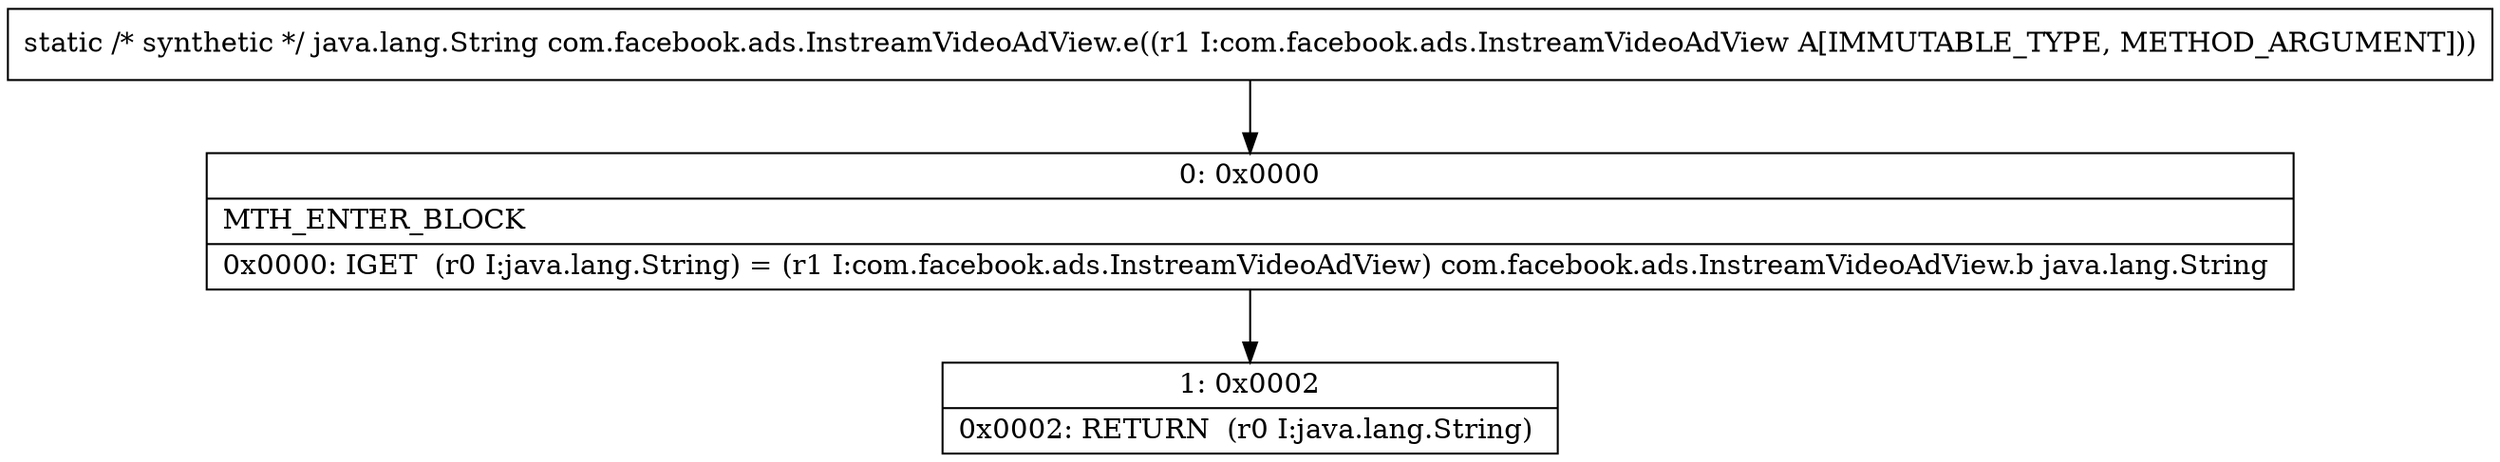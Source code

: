digraph "CFG forcom.facebook.ads.InstreamVideoAdView.e(Lcom\/facebook\/ads\/InstreamVideoAdView;)Ljava\/lang\/String;" {
Node_0 [shape=record,label="{0\:\ 0x0000|MTH_ENTER_BLOCK\l|0x0000: IGET  (r0 I:java.lang.String) = (r1 I:com.facebook.ads.InstreamVideoAdView) com.facebook.ads.InstreamVideoAdView.b java.lang.String \l}"];
Node_1 [shape=record,label="{1\:\ 0x0002|0x0002: RETURN  (r0 I:java.lang.String) \l}"];
MethodNode[shape=record,label="{static \/* synthetic *\/ java.lang.String com.facebook.ads.InstreamVideoAdView.e((r1 I:com.facebook.ads.InstreamVideoAdView A[IMMUTABLE_TYPE, METHOD_ARGUMENT])) }"];
MethodNode -> Node_0;
Node_0 -> Node_1;
}

